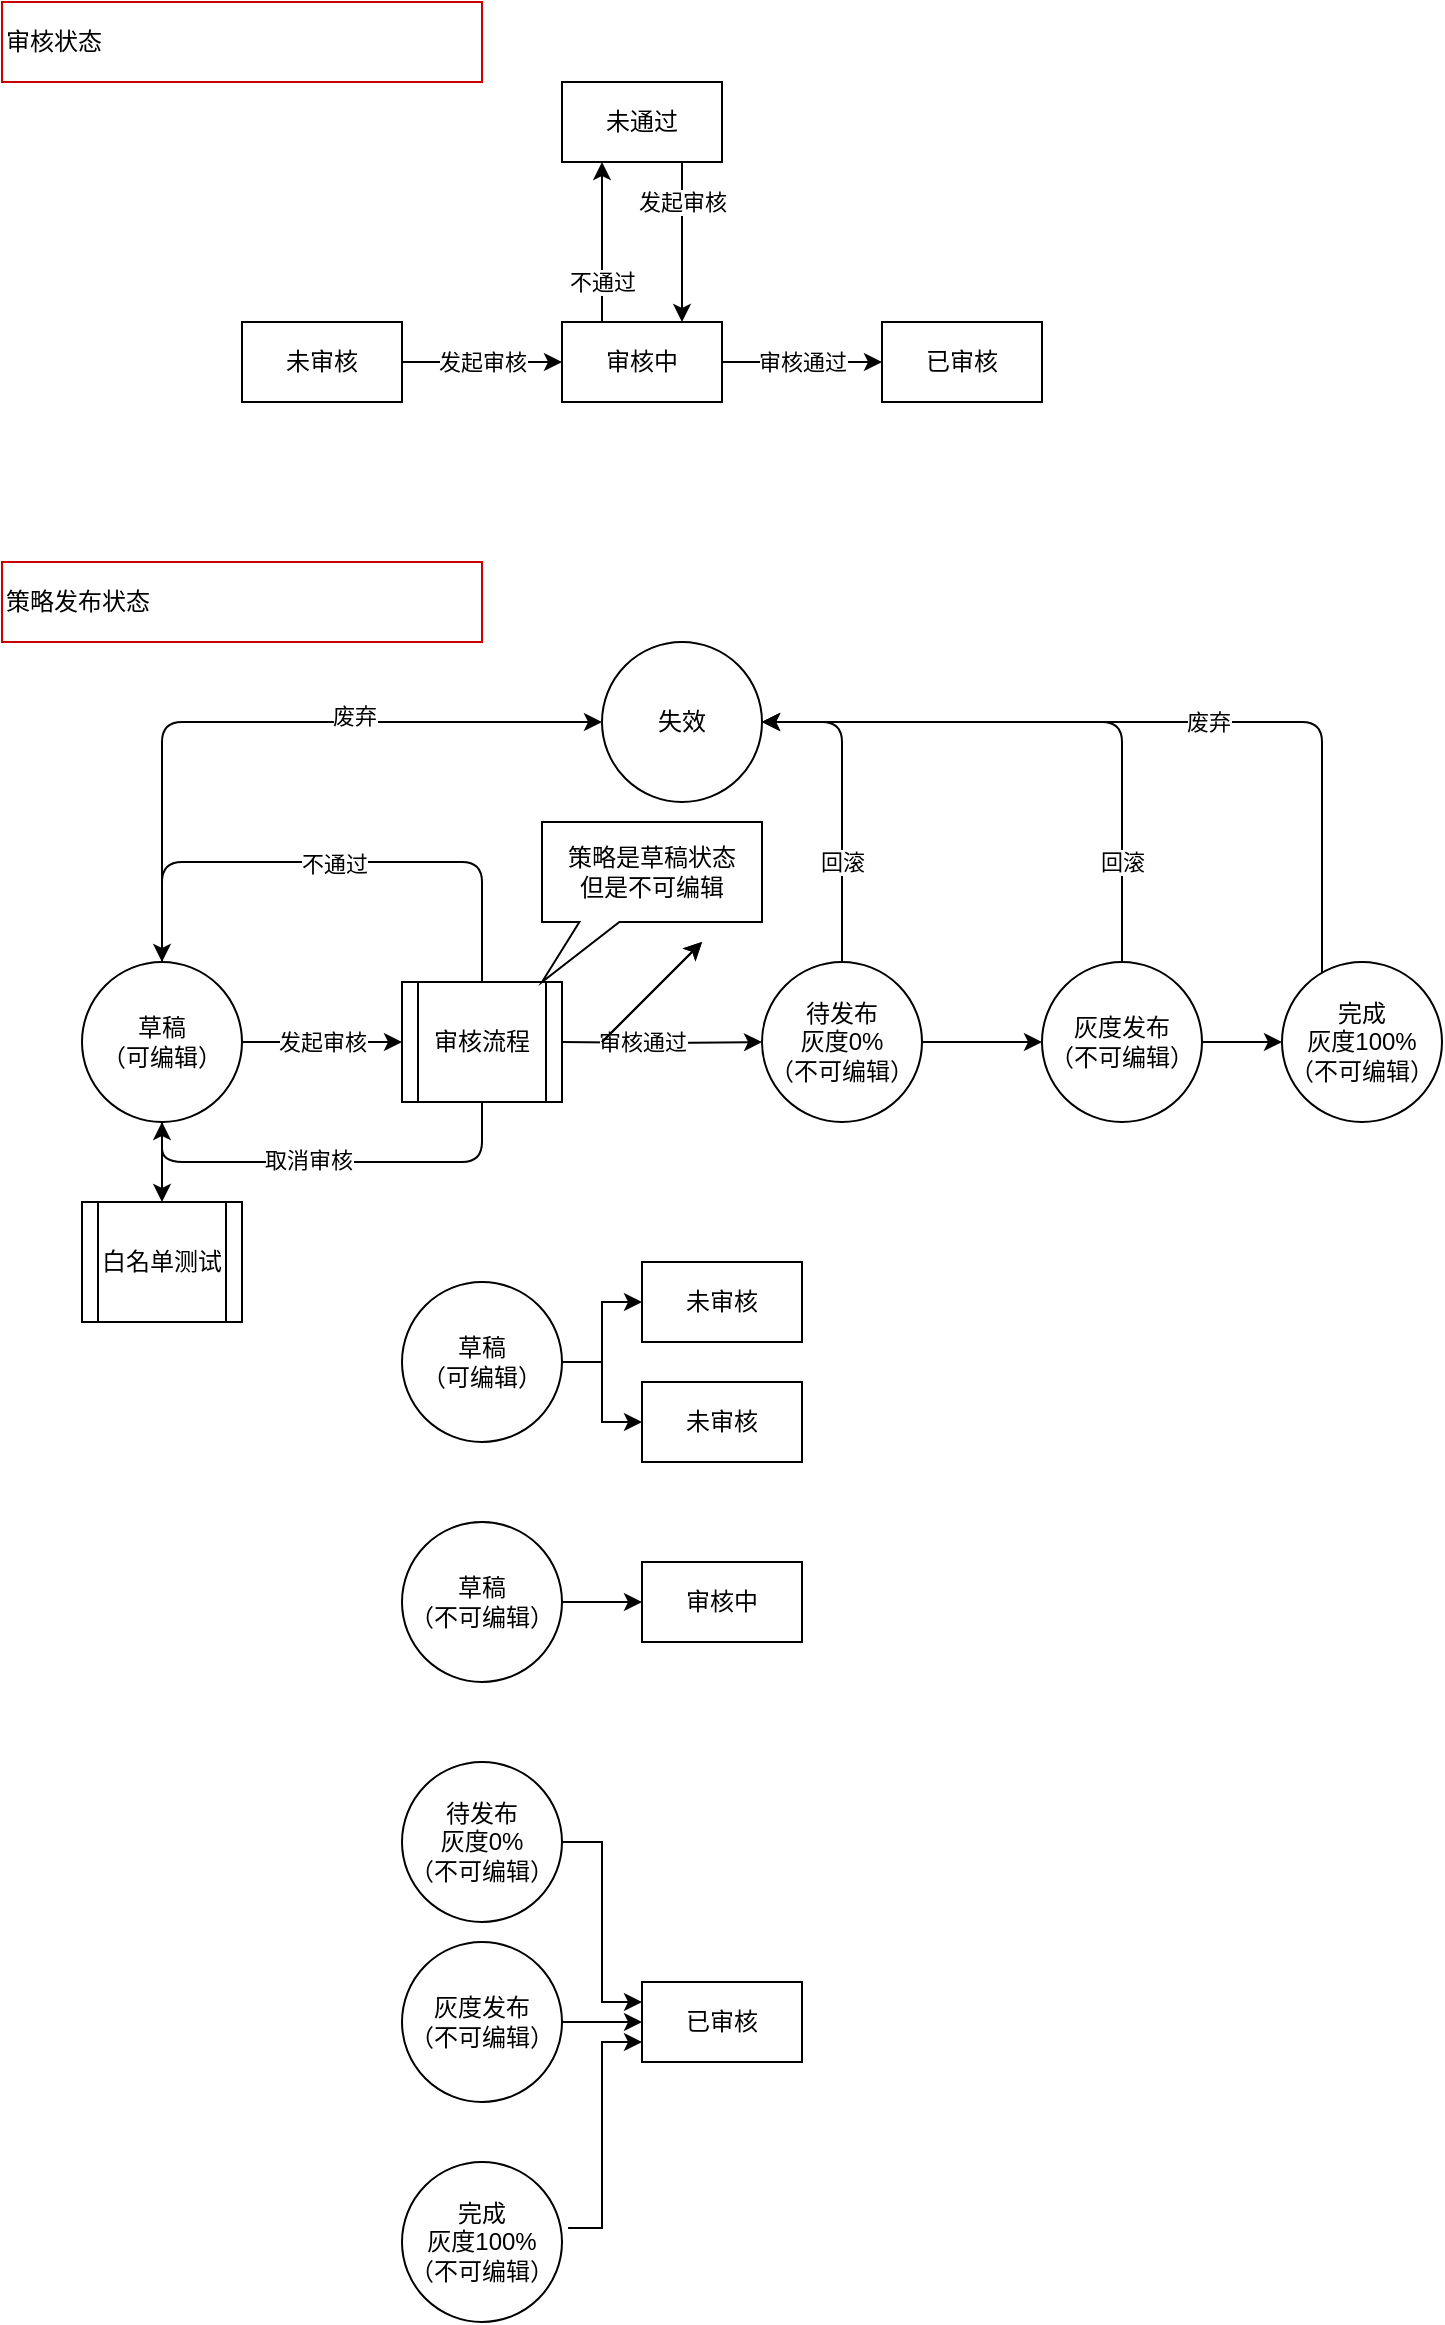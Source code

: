 <mxfile version="13.8.2" type="github">
  <diagram id="C5RBs43oDa-KdzZeNtuy" name="Page-1">
    <mxGraphModel dx="946" dy="614" grid="1" gridSize="10" guides="1" tooltips="1" connect="1" arrows="1" fold="1" page="1" pageScale="1" pageWidth="827" pageHeight="1169" math="0" shadow="0">
      <root>
        <mxCell id="WIyWlLk6GJQsqaUBKTNV-0" />
        <mxCell id="WIyWlLk6GJQsqaUBKTNV-1" parent="WIyWlLk6GJQsqaUBKTNV-0" />
        <mxCell id="y9QFn7rHhwee2csf8rgc-4" value="" style="edgeStyle=orthogonalEdgeStyle;rounded=0;orthogonalLoop=1;jettySize=auto;html=1;" parent="WIyWlLk6GJQsqaUBKTNV-1" source="y9QFn7rHhwee2csf8rgc-1" edge="1">
          <mxGeometry relative="1" as="geometry">
            <mxPoint x="240" y="560" as="targetPoint" />
          </mxGeometry>
        </mxCell>
        <mxCell id="YWj8ctwwKqHEaTYUi_iw-37" value="发起审核" style="edgeLabel;html=1;align=center;verticalAlign=middle;resizable=0;points=[];" vertex="1" connectable="0" parent="y9QFn7rHhwee2csf8rgc-4">
          <mxGeometry x="-0.175" y="2" relative="1" as="geometry">
            <mxPoint x="7" y="2" as="offset" />
          </mxGeometry>
        </mxCell>
        <mxCell id="y9QFn7rHhwee2csf8rgc-1" value="草稿&lt;br&gt;（可编辑）" style="ellipse;whiteSpace=wrap;html=1;aspect=fixed;" parent="WIyWlLk6GJQsqaUBKTNV-1" vertex="1">
          <mxGeometry x="80" y="520" width="80" height="80" as="geometry" />
        </mxCell>
        <mxCell id="y9QFn7rHhwee2csf8rgc-6" value="" style="edgeStyle=orthogonalEdgeStyle;rounded=0;orthogonalLoop=1;jettySize=auto;html=1;" parent="WIyWlLk6GJQsqaUBKTNV-1" target="y9QFn7rHhwee2csf8rgc-5" edge="1">
          <mxGeometry relative="1" as="geometry">
            <mxPoint x="320" y="560" as="sourcePoint" />
          </mxGeometry>
        </mxCell>
        <mxCell id="YWj8ctwwKqHEaTYUi_iw-38" value="审核通过" style="edgeLabel;html=1;align=center;verticalAlign=middle;resizable=0;points=[];" vertex="1" connectable="0" parent="y9QFn7rHhwee2csf8rgc-6">
          <mxGeometry x="0.1" relative="1" as="geometry">
            <mxPoint x="-15" as="offset" />
          </mxGeometry>
        </mxCell>
        <mxCell id="y9QFn7rHhwee2csf8rgc-8" value="" style="edgeStyle=orthogonalEdgeStyle;rounded=0;orthogonalLoop=1;jettySize=auto;html=1;" parent="WIyWlLk6GJQsqaUBKTNV-1" source="y9QFn7rHhwee2csf8rgc-5" target="y9QFn7rHhwee2csf8rgc-7" edge="1">
          <mxGeometry relative="1" as="geometry" />
        </mxCell>
        <mxCell id="y9QFn7rHhwee2csf8rgc-5" value="待发布&lt;br&gt;灰度0%&lt;br&gt;（不可编辑）" style="ellipse;whiteSpace=wrap;html=1;aspect=fixed;" parent="WIyWlLk6GJQsqaUBKTNV-1" vertex="1">
          <mxGeometry x="420" y="520" width="80" height="80" as="geometry" />
        </mxCell>
        <mxCell id="y9QFn7rHhwee2csf8rgc-12" value="" style="edgeStyle=orthogonalEdgeStyle;rounded=0;orthogonalLoop=1;jettySize=auto;html=1;" parent="WIyWlLk6GJQsqaUBKTNV-1" source="y9QFn7rHhwee2csf8rgc-7" target="y9QFn7rHhwee2csf8rgc-10" edge="1">
          <mxGeometry relative="1" as="geometry" />
        </mxCell>
        <mxCell id="y9QFn7rHhwee2csf8rgc-7" value="灰度发布&lt;br&gt;（不可编辑）" style="ellipse;whiteSpace=wrap;html=1;aspect=fixed;" parent="WIyWlLk6GJQsqaUBKTNV-1" vertex="1">
          <mxGeometry x="560" y="520" width="80" height="80" as="geometry" />
        </mxCell>
        <mxCell id="y9QFn7rHhwee2csf8rgc-10" value="完成&lt;br&gt;灰度100%&lt;br&gt;（不可编辑）" style="ellipse;whiteSpace=wrap;html=1;aspect=fixed;" parent="WIyWlLk6GJQsqaUBKTNV-1" vertex="1">
          <mxGeometry x="680" y="520" width="80" height="80" as="geometry" />
        </mxCell>
        <mxCell id="y9QFn7rHhwee2csf8rgc-11" value="失效" style="ellipse;whiteSpace=wrap;html=1;aspect=fixed;" parent="WIyWlLk6GJQsqaUBKTNV-1" vertex="1">
          <mxGeometry x="340" y="360" width="80" height="80" as="geometry" />
        </mxCell>
        <mxCell id="y9QFn7rHhwee2csf8rgc-13" value="" style="endArrow=classic;html=1;edgeStyle=orthogonalEdgeStyle;entryX=0;entryY=0.5;entryDx=0;entryDy=0;exitX=0.5;exitY=0;exitDx=0;exitDy=0;" parent="WIyWlLk6GJQsqaUBKTNV-1" source="y9QFn7rHhwee2csf8rgc-1" target="y9QFn7rHhwee2csf8rgc-11" edge="1">
          <mxGeometry width="50" height="50" relative="1" as="geometry">
            <mxPoint x="100" y="520" as="sourcePoint" />
            <mxPoint x="430" y="860" as="targetPoint" />
            <Array as="points">
              <mxPoint x="120" y="400" />
            </Array>
          </mxGeometry>
        </mxCell>
        <mxCell id="MCUVz8PFSjMKoAwYEETB-7" value="废弃" style="edgeLabel;html=1;align=center;verticalAlign=middle;resizable=0;points=[];" parent="y9QFn7rHhwee2csf8rgc-13" vertex="1" connectable="0">
          <mxGeometry x="0.267" y="3" relative="1" as="geometry">
            <mxPoint as="offset" />
          </mxGeometry>
        </mxCell>
        <mxCell id="y9QFn7rHhwee2csf8rgc-17" value="" style="endArrow=classic;html=1;entryX=1;entryY=0.5;entryDx=0;entryDy=0;edgeStyle=orthogonalEdgeStyle;" parent="WIyWlLk6GJQsqaUBKTNV-1" source="y9QFn7rHhwee2csf8rgc-10" target="y9QFn7rHhwee2csf8rgc-11" edge="1">
          <mxGeometry width="50" height="50" relative="1" as="geometry">
            <mxPoint x="450" y="1010" as="sourcePoint" />
            <mxPoint x="500" y="960" as="targetPoint" />
            <Array as="points">
              <mxPoint x="700" y="400" />
            </Array>
          </mxGeometry>
        </mxCell>
        <mxCell id="MCUVz8PFSjMKoAwYEETB-6" value="废弃" style="edgeLabel;html=1;align=center;verticalAlign=middle;resizable=0;points=[];" parent="y9QFn7rHhwee2csf8rgc-17" vertex="1" connectable="0">
          <mxGeometry x="0.135" relative="1" as="geometry">
            <mxPoint x="47" as="offset" />
          </mxGeometry>
        </mxCell>
        <mxCell id="MCUVz8PFSjMKoAwYEETB-0" value="" style="endArrow=classic;html=1;edgeStyle=orthogonalEdgeStyle;exitX=0.5;exitY=0;exitDx=0;exitDy=0;" parent="WIyWlLk6GJQsqaUBKTNV-1" edge="1" source="YWj8ctwwKqHEaTYUi_iw-36">
          <mxGeometry width="50" height="50" relative="1" as="geometry">
            <mxPoint x="280" y="520" as="sourcePoint" />
            <mxPoint x="120" y="520" as="targetPoint" />
            <Array as="points">
              <mxPoint x="280" y="470" />
              <mxPoint x="120" y="470" />
            </Array>
          </mxGeometry>
        </mxCell>
        <mxCell id="MCUVz8PFSjMKoAwYEETB-1" value="不通过" style="edgeLabel;html=1;align=center;verticalAlign=middle;resizable=0;points=[];" parent="MCUVz8PFSjMKoAwYEETB-0" vertex="1" connectable="0">
          <mxGeometry x="0.02" y="1" relative="1" as="geometry">
            <mxPoint x="3" as="offset" />
          </mxGeometry>
        </mxCell>
        <mxCell id="MCUVz8PFSjMKoAwYEETB-2" value="" style="endArrow=classic;html=1;edgeStyle=orthogonalEdgeStyle;entryX=1;entryY=0.5;entryDx=0;entryDy=0;exitX=0.5;exitY=0;exitDx=0;exitDy=0;" parent="WIyWlLk6GJQsqaUBKTNV-1" source="y9QFn7rHhwee2csf8rgc-7" target="y9QFn7rHhwee2csf8rgc-11" edge="1">
          <mxGeometry width="50" height="50" relative="1" as="geometry">
            <mxPoint x="580" y="520" as="sourcePoint" />
            <mxPoint x="100" y="603" as="targetPoint" />
            <Array as="points">
              <mxPoint x="600" y="400" />
            </Array>
          </mxGeometry>
        </mxCell>
        <mxCell id="MCUVz8PFSjMKoAwYEETB-3" value="回滚" style="edgeLabel;html=1;align=center;verticalAlign=middle;resizable=0;points=[];" parent="MCUVz8PFSjMKoAwYEETB-2" vertex="1" connectable="0">
          <mxGeometry x="-0.035" y="2" relative="1" as="geometry">
            <mxPoint x="25" y="68" as="offset" />
          </mxGeometry>
        </mxCell>
        <mxCell id="MCUVz8PFSjMKoAwYEETB-12" value="审核状态" style="rounded=0;whiteSpace=wrap;html=1;strokeColor=#CC0000;align=left;" parent="WIyWlLk6GJQsqaUBKTNV-1" vertex="1">
          <mxGeometry x="40" y="40" width="240" height="40" as="geometry" />
        </mxCell>
        <mxCell id="MCUVz8PFSjMKoAwYEETB-14" value="" style="endArrow=classic;html=1;edgeStyle=orthogonalEdgeStyle;entryX=1;entryY=0.5;entryDx=0;entryDy=0;" parent="WIyWlLk6GJQsqaUBKTNV-1" edge="1" target="y9QFn7rHhwee2csf8rgc-11">
          <mxGeometry width="50" height="50" relative="1" as="geometry">
            <mxPoint x="460" y="520" as="sourcePoint" />
            <mxPoint x="220" y="602" as="targetPoint" />
            <Array as="points">
              <mxPoint x="460" y="400" />
            </Array>
          </mxGeometry>
        </mxCell>
        <mxCell id="YWj8ctwwKqHEaTYUi_iw-2" value="回滚" style="edgeLabel;html=1;align=center;verticalAlign=middle;resizable=0;points=[];" vertex="1" connectable="0" parent="MCUVz8PFSjMKoAwYEETB-14">
          <mxGeometry x="-0.3" relative="1" as="geometry">
            <mxPoint y="6" as="offset" />
          </mxGeometry>
        </mxCell>
        <mxCell id="YWj8ctwwKqHEaTYUi_iw-3" value="未审核" style="rounded=0;whiteSpace=wrap;html=1;" vertex="1" parent="WIyWlLk6GJQsqaUBKTNV-1">
          <mxGeometry x="160" y="200" width="80" height="40" as="geometry" />
        </mxCell>
        <mxCell id="YWj8ctwwKqHEaTYUi_iw-4" value="审核中" style="rounded=0;whiteSpace=wrap;html=1;" vertex="1" parent="WIyWlLk6GJQsqaUBKTNV-1">
          <mxGeometry x="320" y="200" width="80" height="40" as="geometry" />
        </mxCell>
        <mxCell id="YWj8ctwwKqHEaTYUi_iw-5" value="未通过" style="rounded=0;whiteSpace=wrap;html=1;" vertex="1" parent="WIyWlLk6GJQsqaUBKTNV-1">
          <mxGeometry x="320" y="80" width="80" height="40" as="geometry" />
        </mxCell>
        <mxCell id="YWj8ctwwKqHEaTYUi_iw-6" value="已审核" style="rounded=0;whiteSpace=wrap;html=1;" vertex="1" parent="WIyWlLk6GJQsqaUBKTNV-1">
          <mxGeometry x="480" y="200" width="80" height="40" as="geometry" />
        </mxCell>
        <mxCell id="YWj8ctwwKqHEaTYUi_iw-29" value="发起审核" style="endArrow=classic;html=1;exitX=1;exitY=0.5;exitDx=0;exitDy=0;entryX=0;entryY=0.5;entryDx=0;entryDy=0;" edge="1" parent="WIyWlLk6GJQsqaUBKTNV-1" source="YWj8ctwwKqHEaTYUi_iw-3" target="YWj8ctwwKqHEaTYUi_iw-4">
          <mxGeometry width="50" height="50" relative="1" as="geometry">
            <mxPoint x="240" y="310" as="sourcePoint" />
            <mxPoint x="290" y="260" as="targetPoint" />
          </mxGeometry>
        </mxCell>
        <mxCell id="YWj8ctwwKqHEaTYUi_iw-30" value="" style="endArrow=classic;html=1;entryX=0.25;entryY=1;entryDx=0;entryDy=0;exitX=0.25;exitY=0;exitDx=0;exitDy=0;" edge="1" parent="WIyWlLk6GJQsqaUBKTNV-1" source="YWj8ctwwKqHEaTYUi_iw-4" target="YWj8ctwwKqHEaTYUi_iw-5">
          <mxGeometry width="50" height="50" relative="1" as="geometry">
            <mxPoint x="240" y="310" as="sourcePoint" />
            <mxPoint x="290" y="260" as="targetPoint" />
          </mxGeometry>
        </mxCell>
        <mxCell id="YWj8ctwwKqHEaTYUi_iw-31" value="不通过" style="edgeLabel;html=1;align=center;verticalAlign=middle;resizable=0;points=[];" vertex="1" connectable="0" parent="YWj8ctwwKqHEaTYUi_iw-30">
          <mxGeometry x="-0.125" relative="1" as="geometry">
            <mxPoint y="15" as="offset" />
          </mxGeometry>
        </mxCell>
        <mxCell id="YWj8ctwwKqHEaTYUi_iw-32" value="" style="endArrow=classic;html=1;exitX=0.75;exitY=1;exitDx=0;exitDy=0;entryX=0.75;entryY=0;entryDx=0;entryDy=0;" edge="1" parent="WIyWlLk6GJQsqaUBKTNV-1" source="YWj8ctwwKqHEaTYUi_iw-5" target="YWj8ctwwKqHEaTYUi_iw-4">
          <mxGeometry width="50" height="50" relative="1" as="geometry">
            <mxPoint x="240" y="310" as="sourcePoint" />
            <mxPoint x="290" y="260" as="targetPoint" />
          </mxGeometry>
        </mxCell>
        <mxCell id="YWj8ctwwKqHEaTYUi_iw-33" value="发起审核" style="edgeLabel;html=1;align=center;verticalAlign=middle;resizable=0;points=[];" vertex="1" connectable="0" parent="YWj8ctwwKqHEaTYUi_iw-32">
          <mxGeometry x="-0.55" relative="1" as="geometry">
            <mxPoint y="2" as="offset" />
          </mxGeometry>
        </mxCell>
        <mxCell id="YWj8ctwwKqHEaTYUi_iw-34" value="审核通过" style="endArrow=classic;html=1;entryX=0;entryY=0.5;entryDx=0;entryDy=0;exitX=1;exitY=0.5;exitDx=0;exitDy=0;" edge="1" parent="WIyWlLk6GJQsqaUBKTNV-1" source="YWj8ctwwKqHEaTYUi_iw-4" target="YWj8ctwwKqHEaTYUi_iw-6">
          <mxGeometry width="50" height="50" relative="1" as="geometry">
            <mxPoint x="240" y="310" as="sourcePoint" />
            <mxPoint x="290" y="260" as="targetPoint" />
          </mxGeometry>
        </mxCell>
        <mxCell id="YWj8ctwwKqHEaTYUi_iw-35" value="策略发布状态" style="rounded=0;whiteSpace=wrap;html=1;strokeColor=#CC0000;align=left;" vertex="1" parent="WIyWlLk6GJQsqaUBKTNV-1">
          <mxGeometry x="40" y="320" width="240" height="40" as="geometry" />
        </mxCell>
        <mxCell id="YWj8ctwwKqHEaTYUi_iw-36" value="审核流程" style="shape=process;whiteSpace=wrap;html=1;backgroundOutline=1;" vertex="1" parent="WIyWlLk6GJQsqaUBKTNV-1">
          <mxGeometry x="240" y="530" width="80" height="60" as="geometry" />
        </mxCell>
        <mxCell id="YWj8ctwwKqHEaTYUi_iw-40" value="策略是草稿状态&lt;br&gt;但是不可编辑" style="shape=callout;whiteSpace=wrap;html=1;perimeter=calloutPerimeter;position2=0;size=30;position=0.17;" vertex="1" parent="WIyWlLk6GJQsqaUBKTNV-1">
          <mxGeometry x="310" y="450" width="110" height="80" as="geometry" />
        </mxCell>
        <mxCell id="YWj8ctwwKqHEaTYUi_iw-41" value="白名单测试" style="shape=process;whiteSpace=wrap;html=1;backgroundOutline=1;" vertex="1" parent="WIyWlLk6GJQsqaUBKTNV-1">
          <mxGeometry x="80" y="640" width="80" height="60" as="geometry" />
        </mxCell>
        <mxCell id="YWj8ctwwKqHEaTYUi_iw-42" value="" style="endArrow=classic;html=1;exitX=0.5;exitY=1;exitDx=0;exitDy=0;entryX=0.5;entryY=0;entryDx=0;entryDy=0;" edge="1" parent="WIyWlLk6GJQsqaUBKTNV-1" source="y9QFn7rHhwee2csf8rgc-1" target="YWj8ctwwKqHEaTYUi_iw-41">
          <mxGeometry width="50" height="50" relative="1" as="geometry">
            <mxPoint x="260" y="600" as="sourcePoint" />
            <mxPoint x="310" y="550" as="targetPoint" />
          </mxGeometry>
        </mxCell>
        <mxCell id="YWj8ctwwKqHEaTYUi_iw-48" style="edgeStyle=orthogonalEdgeStyle;rounded=0;orthogonalLoop=1;jettySize=auto;html=1;exitX=1;exitY=0.5;exitDx=0;exitDy=0;entryX=0;entryY=0.5;entryDx=0;entryDy=0;" edge="1" parent="WIyWlLk6GJQsqaUBKTNV-1" source="YWj8ctwwKqHEaTYUi_iw-44" target="YWj8ctwwKqHEaTYUi_iw-45">
          <mxGeometry relative="1" as="geometry" />
        </mxCell>
        <mxCell id="YWj8ctwwKqHEaTYUi_iw-50" style="edgeStyle=orthogonalEdgeStyle;rounded=0;orthogonalLoop=1;jettySize=auto;html=1;exitX=1;exitY=0.5;exitDx=0;exitDy=0;entryX=0;entryY=0.5;entryDx=0;entryDy=0;" edge="1" parent="WIyWlLk6GJQsqaUBKTNV-1" source="YWj8ctwwKqHEaTYUi_iw-44" target="YWj8ctwwKqHEaTYUi_iw-46">
          <mxGeometry relative="1" as="geometry" />
        </mxCell>
        <mxCell id="YWj8ctwwKqHEaTYUi_iw-44" value="草稿&lt;br&gt;（可编辑）" style="ellipse;whiteSpace=wrap;html=1;aspect=fixed;" vertex="1" parent="WIyWlLk6GJQsqaUBKTNV-1">
          <mxGeometry x="240" y="680" width="80" height="80" as="geometry" />
        </mxCell>
        <mxCell id="YWj8ctwwKqHEaTYUi_iw-45" value="未审核" style="rounded=0;whiteSpace=wrap;html=1;" vertex="1" parent="WIyWlLk6GJQsqaUBKTNV-1">
          <mxGeometry x="360" y="670" width="80" height="40" as="geometry" />
        </mxCell>
        <mxCell id="YWj8ctwwKqHEaTYUi_iw-46" value="未审核" style="rounded=0;whiteSpace=wrap;html=1;" vertex="1" parent="WIyWlLk6GJQsqaUBKTNV-1">
          <mxGeometry x="360" y="730" width="80" height="40" as="geometry" />
        </mxCell>
        <mxCell id="YWj8ctwwKqHEaTYUi_iw-47" value="" style="endArrow=classic;html=1;" edge="1" parent="WIyWlLk6GJQsqaUBKTNV-1">
          <mxGeometry width="50" height="50" relative="1" as="geometry">
            <mxPoint x="340" y="560" as="sourcePoint" />
            <mxPoint x="390" y="510" as="targetPoint" />
          </mxGeometry>
        </mxCell>
        <mxCell id="YWj8ctwwKqHEaTYUi_iw-49" value="" style="endArrow=classic;html=1;" edge="1" parent="WIyWlLk6GJQsqaUBKTNV-1">
          <mxGeometry width="50" height="50" relative="1" as="geometry">
            <mxPoint x="340" y="560" as="sourcePoint" />
            <mxPoint x="390" y="510" as="targetPoint" />
          </mxGeometry>
        </mxCell>
        <mxCell id="YWj8ctwwKqHEaTYUi_iw-51" value="" style="endArrow=classic;html=1;exitX=0.5;exitY=1;exitDx=0;exitDy=0;entryX=0.5;entryY=1;entryDx=0;entryDy=0;edgeStyle=orthogonalEdgeStyle;" edge="1" parent="WIyWlLk6GJQsqaUBKTNV-1" source="YWj8ctwwKqHEaTYUi_iw-36" target="y9QFn7rHhwee2csf8rgc-1">
          <mxGeometry width="50" height="50" relative="1" as="geometry">
            <mxPoint x="340" y="630" as="sourcePoint" />
            <mxPoint x="390" y="580" as="targetPoint" />
            <Array as="points">
              <mxPoint x="280" y="620" />
              <mxPoint x="120" y="620" />
            </Array>
          </mxGeometry>
        </mxCell>
        <mxCell id="YWj8ctwwKqHEaTYUi_iw-52" value="取消审核" style="edgeLabel;html=1;align=center;verticalAlign=middle;resizable=0;points=[];" vertex="1" connectable="0" parent="YWj8ctwwKqHEaTYUi_iw-51">
          <mxGeometry x="0.114" y="-1" relative="1" as="geometry">
            <mxPoint as="offset" />
          </mxGeometry>
        </mxCell>
        <mxCell id="YWj8ctwwKqHEaTYUi_iw-54" style="edgeStyle=orthogonalEdgeStyle;rounded=0;orthogonalLoop=1;jettySize=auto;html=1;exitX=1;exitY=0.5;exitDx=0;exitDy=0;entryX=0;entryY=0.5;entryDx=0;entryDy=0;" edge="1" parent="WIyWlLk6GJQsqaUBKTNV-1" source="YWj8ctwwKqHEaTYUi_iw-55" target="YWj8ctwwKqHEaTYUi_iw-57">
          <mxGeometry relative="1" as="geometry" />
        </mxCell>
        <mxCell id="YWj8ctwwKqHEaTYUi_iw-55" value="草稿&lt;br&gt;（不可编辑）" style="ellipse;whiteSpace=wrap;html=1;aspect=fixed;" vertex="1" parent="WIyWlLk6GJQsqaUBKTNV-1">
          <mxGeometry x="240" y="800" width="80" height="80" as="geometry" />
        </mxCell>
        <mxCell id="YWj8ctwwKqHEaTYUi_iw-57" value="审核中" style="rounded=0;whiteSpace=wrap;html=1;" vertex="1" parent="WIyWlLk6GJQsqaUBKTNV-1">
          <mxGeometry x="360" y="820" width="80" height="40" as="geometry" />
        </mxCell>
        <mxCell id="YWj8ctwwKqHEaTYUi_iw-58" value="" style="edgeStyle=orthogonalEdgeStyle;rounded=0;orthogonalLoop=1;jettySize=auto;html=1;entryX=0;entryY=0.25;entryDx=0;entryDy=0;" edge="1" parent="WIyWlLk6GJQsqaUBKTNV-1" source="YWj8ctwwKqHEaTYUi_iw-59" target="YWj8ctwwKqHEaTYUi_iw-63">
          <mxGeometry relative="1" as="geometry">
            <Array as="points">
              <mxPoint x="340" y="960" />
              <mxPoint x="340" y="1040" />
            </Array>
          </mxGeometry>
        </mxCell>
        <mxCell id="YWj8ctwwKqHEaTYUi_iw-59" value="待发布&lt;br&gt;灰度0%&lt;br&gt;（不可编辑）" style="ellipse;whiteSpace=wrap;html=1;aspect=fixed;" vertex="1" parent="WIyWlLk6GJQsqaUBKTNV-1">
          <mxGeometry x="240" y="920" width="80" height="80" as="geometry" />
        </mxCell>
        <mxCell id="YWj8ctwwKqHEaTYUi_iw-60" value="" style="edgeStyle=orthogonalEdgeStyle;rounded=0;orthogonalLoop=1;jettySize=auto;html=1;entryX=0;entryY=0.5;entryDx=0;entryDy=0;" edge="1" parent="WIyWlLk6GJQsqaUBKTNV-1" source="YWj8ctwwKqHEaTYUi_iw-61" target="YWj8ctwwKqHEaTYUi_iw-63">
          <mxGeometry relative="1" as="geometry" />
        </mxCell>
        <mxCell id="YWj8ctwwKqHEaTYUi_iw-61" value="灰度发布&lt;br&gt;（不可编辑）" style="ellipse;whiteSpace=wrap;html=1;aspect=fixed;" vertex="1" parent="WIyWlLk6GJQsqaUBKTNV-1">
          <mxGeometry x="240" y="1010" width="80" height="80" as="geometry" />
        </mxCell>
        <mxCell id="YWj8ctwwKqHEaTYUi_iw-62" value="完成&lt;br&gt;灰度100%&lt;br&gt;（不可编辑）" style="ellipse;whiteSpace=wrap;html=1;aspect=fixed;" vertex="1" parent="WIyWlLk6GJQsqaUBKTNV-1">
          <mxGeometry x="240" y="1120" width="80" height="80" as="geometry" />
        </mxCell>
        <mxCell id="YWj8ctwwKqHEaTYUi_iw-63" value="已审核" style="rounded=0;whiteSpace=wrap;html=1;" vertex="1" parent="WIyWlLk6GJQsqaUBKTNV-1">
          <mxGeometry x="360" y="1030" width="80" height="40" as="geometry" />
        </mxCell>
        <mxCell id="YWj8ctwwKqHEaTYUi_iw-65" value="" style="edgeStyle=orthogonalEdgeStyle;rounded=0;orthogonalLoop=1;jettySize=auto;html=1;entryX=0;entryY=0.75;entryDx=0;entryDy=0;exitX=1.038;exitY=0.413;exitDx=0;exitDy=0;exitPerimeter=0;" edge="1" parent="WIyWlLk6GJQsqaUBKTNV-1" source="YWj8ctwwKqHEaTYUi_iw-62" target="YWj8ctwwKqHEaTYUi_iw-63">
          <mxGeometry relative="1" as="geometry">
            <mxPoint x="330" y="970" as="sourcePoint" />
            <mxPoint x="370" y="1050" as="targetPoint" />
            <Array as="points">
              <mxPoint x="340" y="1153" />
              <mxPoint x="340" y="1060" />
            </Array>
          </mxGeometry>
        </mxCell>
      </root>
    </mxGraphModel>
  </diagram>
</mxfile>
